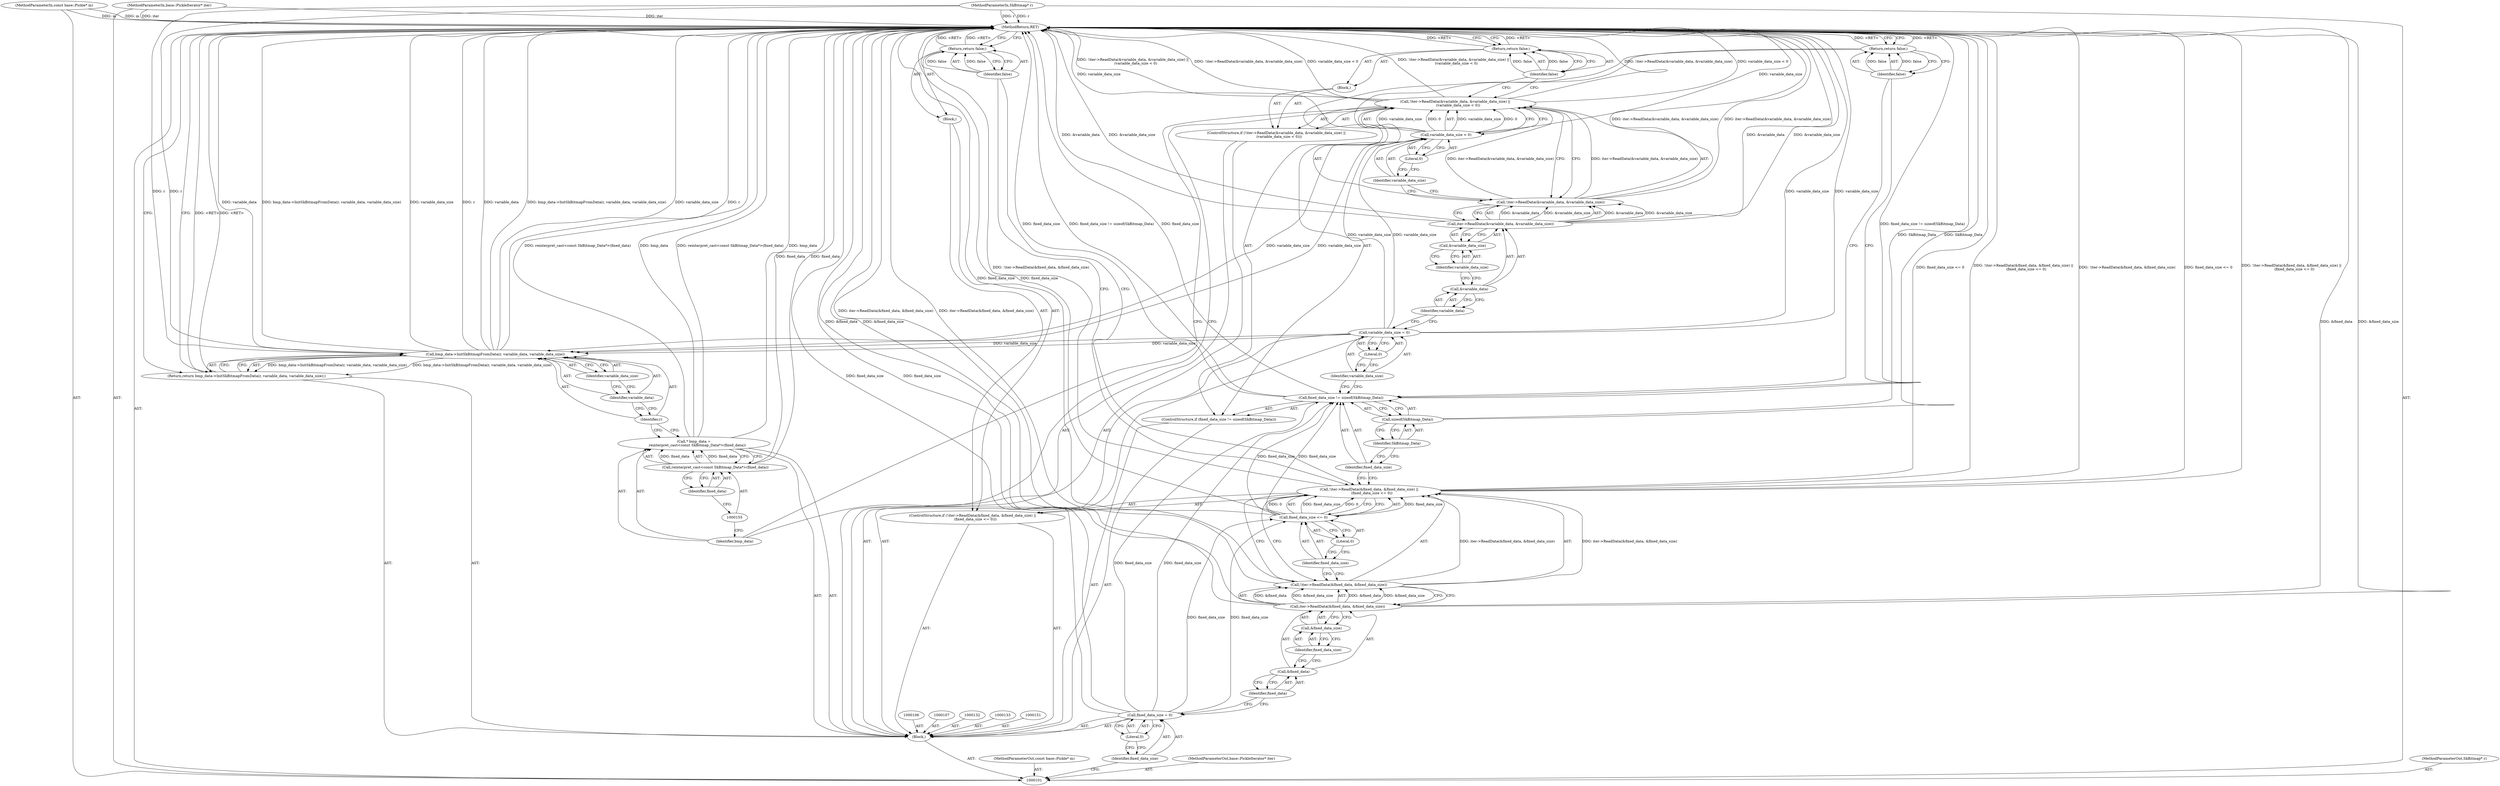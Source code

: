 digraph "1_Chrome_9fe6e9f89a1c78b8b38e806d35651a15858b053b_2" {
"1000162" [label="(MethodReturn,RET)"];
"1000102" [label="(MethodParameterIn,const base::Pickle* m)"];
"1000225" [label="(MethodParameterOut,const base::Pickle* m)"];
"1000125" [label="(ControlStructure,if (fixed_data_size != sizeof(SkBitmap_Data)))"];
"1000128" [label="(Call,sizeof(SkBitmap_Data))"];
"1000129" [label="(Identifier,SkBitmap_Data)"];
"1000126" [label="(Call,fixed_data_size != sizeof(SkBitmap_Data))"];
"1000127" [label="(Identifier,fixed_data_size)"];
"1000131" [label="(Identifier,false)"];
"1000130" [label="(Return,return false;)"];
"1000136" [label="(Literal,0)"];
"1000134" [label="(Call,variable_data_size = 0)"];
"1000135" [label="(Identifier,variable_data_size)"];
"1000137" [label="(ControlStructure,if (!iter->ReadData(&variable_data, &variable_data_size) ||\n     (variable_data_size < 0)))"];
"1000141" [label="(Call,&variable_data)"];
"1000142" [label="(Identifier,variable_data)"];
"1000143" [label="(Call,&variable_data_size)"];
"1000144" [label="(Identifier,variable_data_size)"];
"1000138" [label="(Call,!iter->ReadData(&variable_data, &variable_data_size) ||\n     (variable_data_size < 0))"];
"1000139" [label="(Call,!iter->ReadData(&variable_data, &variable_data_size))"];
"1000140" [label="(Call,iter->ReadData(&variable_data, &variable_data_size))"];
"1000147" [label="(Literal,0)"];
"1000148" [label="(Block,)"];
"1000145" [label="(Call,variable_data_size < 0)"];
"1000146" [label="(Identifier,variable_data_size)"];
"1000150" [label="(Identifier,false)"];
"1000149" [label="(Return,return false;)"];
"1000152" [label="(Call,* bmp_data =\n      reinterpret_cast<const SkBitmap_Data*>(fixed_data))"];
"1000153" [label="(Identifier,bmp_data)"];
"1000103" [label="(MethodParameterIn,base::PickleIterator* iter)"];
"1000226" [label="(MethodParameterOut,base::PickleIterator* iter)"];
"1000156" [label="(Identifier,fixed_data)"];
"1000154" [label="(Call,reinterpret_cast<const SkBitmap_Data*>(fixed_data))"];
"1000157" [label="(Return,return bmp_data->InitSkBitmapFromData(r, variable_data, variable_data_size);)"];
"1000159" [label="(Identifier,r)"];
"1000160" [label="(Identifier,variable_data)"];
"1000161" [label="(Identifier,variable_data_size)"];
"1000158" [label="(Call,bmp_data->InitSkBitmapFromData(r, variable_data, variable_data_size))"];
"1000104" [label="(MethodParameterIn,SkBitmap* r)"];
"1000227" [label="(MethodParameterOut,SkBitmap* r)"];
"1000105" [label="(Block,)"];
"1000110" [label="(Literal,0)"];
"1000108" [label="(Call,fixed_data_size = 0)"];
"1000109" [label="(Identifier,fixed_data_size)"];
"1000111" [label="(ControlStructure,if (!iter->ReadData(&fixed_data, &fixed_data_size) ||\n     (fixed_data_size <= 0)))"];
"1000115" [label="(Call,&fixed_data)"];
"1000116" [label="(Identifier,fixed_data)"];
"1000117" [label="(Call,&fixed_data_size)"];
"1000118" [label="(Identifier,fixed_data_size)"];
"1000112" [label="(Call,!iter->ReadData(&fixed_data, &fixed_data_size) ||\n     (fixed_data_size <= 0))"];
"1000113" [label="(Call,!iter->ReadData(&fixed_data, &fixed_data_size))"];
"1000114" [label="(Call,iter->ReadData(&fixed_data, &fixed_data_size))"];
"1000121" [label="(Literal,0)"];
"1000122" [label="(Block,)"];
"1000119" [label="(Call,fixed_data_size <= 0)"];
"1000120" [label="(Identifier,fixed_data_size)"];
"1000124" [label="(Identifier,false)"];
"1000123" [label="(Return,return false;)"];
"1000162" -> "1000101"  [label="AST: "];
"1000162" -> "1000123"  [label="CFG: "];
"1000162" -> "1000130"  [label="CFG: "];
"1000162" -> "1000149"  [label="CFG: "];
"1000162" -> "1000157"  [label="CFG: "];
"1000126" -> "1000162"  [label="DDG: fixed_data_size != sizeof(SkBitmap_Data)"];
"1000126" -> "1000162"  [label="DDG: fixed_data_size"];
"1000104" -> "1000162"  [label="DDG: r"];
"1000114" -> "1000162"  [label="DDG: &fixed_data"];
"1000114" -> "1000162"  [label="DDG: &fixed_data_size"];
"1000152" -> "1000162"  [label="DDG: reinterpret_cast<const SkBitmap_Data*>(fixed_data)"];
"1000152" -> "1000162"  [label="DDG: bmp_data"];
"1000112" -> "1000162"  [label="DDG: fixed_data_size <= 0"];
"1000112" -> "1000162"  [label="DDG: !iter->ReadData(&fixed_data, &fixed_data_size) ||\n     (fixed_data_size <= 0)"];
"1000112" -> "1000162"  [label="DDG: !iter->ReadData(&fixed_data, &fixed_data_size)"];
"1000145" -> "1000162"  [label="DDG: variable_data_size"];
"1000158" -> "1000162"  [label="DDG: variable_data_size"];
"1000158" -> "1000162"  [label="DDG: r"];
"1000158" -> "1000162"  [label="DDG: variable_data"];
"1000158" -> "1000162"  [label="DDG: bmp_data->InitSkBitmapFromData(r, variable_data, variable_data_size)"];
"1000108" -> "1000162"  [label="DDG: fixed_data_size"];
"1000113" -> "1000162"  [label="DDG: iter->ReadData(&fixed_data, &fixed_data_size)"];
"1000140" -> "1000162"  [label="DDG: &variable_data"];
"1000140" -> "1000162"  [label="DDG: &variable_data_size"];
"1000138" -> "1000162"  [label="DDG: !iter->ReadData(&variable_data, &variable_data_size)"];
"1000138" -> "1000162"  [label="DDG: variable_data_size < 0"];
"1000138" -> "1000162"  [label="DDG: !iter->ReadData(&variable_data, &variable_data_size) ||\n     (variable_data_size < 0)"];
"1000139" -> "1000162"  [label="DDG: iter->ReadData(&variable_data, &variable_data_size)"];
"1000128" -> "1000162"  [label="DDG: SkBitmap_Data"];
"1000103" -> "1000162"  [label="DDG: iter"];
"1000102" -> "1000162"  [label="DDG: m"];
"1000134" -> "1000162"  [label="DDG: variable_data_size"];
"1000119" -> "1000162"  [label="DDG: fixed_data_size"];
"1000154" -> "1000162"  [label="DDG: fixed_data"];
"1000149" -> "1000162"  [label="DDG: <RET>"];
"1000130" -> "1000162"  [label="DDG: <RET>"];
"1000157" -> "1000162"  [label="DDG: <RET>"];
"1000123" -> "1000162"  [label="DDG: <RET>"];
"1000102" -> "1000101"  [label="AST: "];
"1000102" -> "1000162"  [label="DDG: m"];
"1000225" -> "1000101"  [label="AST: "];
"1000125" -> "1000105"  [label="AST: "];
"1000126" -> "1000125"  [label="AST: "];
"1000130" -> "1000125"  [label="AST: "];
"1000128" -> "1000126"  [label="AST: "];
"1000128" -> "1000129"  [label="CFG: "];
"1000129" -> "1000128"  [label="AST: "];
"1000126" -> "1000128"  [label="CFG: "];
"1000128" -> "1000162"  [label="DDG: SkBitmap_Data"];
"1000129" -> "1000128"  [label="AST: "];
"1000129" -> "1000127"  [label="CFG: "];
"1000128" -> "1000129"  [label="CFG: "];
"1000126" -> "1000125"  [label="AST: "];
"1000126" -> "1000128"  [label="CFG: "];
"1000127" -> "1000126"  [label="AST: "];
"1000128" -> "1000126"  [label="AST: "];
"1000131" -> "1000126"  [label="CFG: "];
"1000135" -> "1000126"  [label="CFG: "];
"1000126" -> "1000162"  [label="DDG: fixed_data_size != sizeof(SkBitmap_Data)"];
"1000126" -> "1000162"  [label="DDG: fixed_data_size"];
"1000119" -> "1000126"  [label="DDG: fixed_data_size"];
"1000108" -> "1000126"  [label="DDG: fixed_data_size"];
"1000127" -> "1000126"  [label="AST: "];
"1000127" -> "1000112"  [label="CFG: "];
"1000129" -> "1000127"  [label="CFG: "];
"1000131" -> "1000130"  [label="AST: "];
"1000131" -> "1000126"  [label="CFG: "];
"1000130" -> "1000131"  [label="CFG: "];
"1000131" -> "1000130"  [label="DDG: false"];
"1000130" -> "1000125"  [label="AST: "];
"1000130" -> "1000131"  [label="CFG: "];
"1000131" -> "1000130"  [label="AST: "];
"1000162" -> "1000130"  [label="CFG: "];
"1000130" -> "1000162"  [label="DDG: <RET>"];
"1000131" -> "1000130"  [label="DDG: false"];
"1000136" -> "1000134"  [label="AST: "];
"1000136" -> "1000135"  [label="CFG: "];
"1000134" -> "1000136"  [label="CFG: "];
"1000134" -> "1000105"  [label="AST: "];
"1000134" -> "1000136"  [label="CFG: "];
"1000135" -> "1000134"  [label="AST: "];
"1000136" -> "1000134"  [label="AST: "];
"1000142" -> "1000134"  [label="CFG: "];
"1000134" -> "1000162"  [label="DDG: variable_data_size"];
"1000134" -> "1000145"  [label="DDG: variable_data_size"];
"1000134" -> "1000158"  [label="DDG: variable_data_size"];
"1000135" -> "1000134"  [label="AST: "];
"1000135" -> "1000126"  [label="CFG: "];
"1000136" -> "1000135"  [label="CFG: "];
"1000137" -> "1000105"  [label="AST: "];
"1000138" -> "1000137"  [label="AST: "];
"1000148" -> "1000137"  [label="AST: "];
"1000141" -> "1000140"  [label="AST: "];
"1000141" -> "1000142"  [label="CFG: "];
"1000142" -> "1000141"  [label="AST: "];
"1000144" -> "1000141"  [label="CFG: "];
"1000142" -> "1000141"  [label="AST: "];
"1000142" -> "1000134"  [label="CFG: "];
"1000141" -> "1000142"  [label="CFG: "];
"1000143" -> "1000140"  [label="AST: "];
"1000143" -> "1000144"  [label="CFG: "];
"1000144" -> "1000143"  [label="AST: "];
"1000140" -> "1000143"  [label="CFG: "];
"1000144" -> "1000143"  [label="AST: "];
"1000144" -> "1000141"  [label="CFG: "];
"1000143" -> "1000144"  [label="CFG: "];
"1000138" -> "1000137"  [label="AST: "];
"1000138" -> "1000139"  [label="CFG: "];
"1000138" -> "1000145"  [label="CFG: "];
"1000139" -> "1000138"  [label="AST: "];
"1000145" -> "1000138"  [label="AST: "];
"1000150" -> "1000138"  [label="CFG: "];
"1000153" -> "1000138"  [label="CFG: "];
"1000138" -> "1000162"  [label="DDG: !iter->ReadData(&variable_data, &variable_data_size)"];
"1000138" -> "1000162"  [label="DDG: variable_data_size < 0"];
"1000138" -> "1000162"  [label="DDG: !iter->ReadData(&variable_data, &variable_data_size) ||\n     (variable_data_size < 0)"];
"1000139" -> "1000138"  [label="DDG: iter->ReadData(&variable_data, &variable_data_size)"];
"1000145" -> "1000138"  [label="DDG: variable_data_size"];
"1000145" -> "1000138"  [label="DDG: 0"];
"1000139" -> "1000138"  [label="AST: "];
"1000139" -> "1000140"  [label="CFG: "];
"1000140" -> "1000139"  [label="AST: "];
"1000146" -> "1000139"  [label="CFG: "];
"1000138" -> "1000139"  [label="CFG: "];
"1000139" -> "1000162"  [label="DDG: iter->ReadData(&variable_data, &variable_data_size)"];
"1000139" -> "1000138"  [label="DDG: iter->ReadData(&variable_data, &variable_data_size)"];
"1000140" -> "1000139"  [label="DDG: &variable_data"];
"1000140" -> "1000139"  [label="DDG: &variable_data_size"];
"1000140" -> "1000139"  [label="AST: "];
"1000140" -> "1000143"  [label="CFG: "];
"1000141" -> "1000140"  [label="AST: "];
"1000143" -> "1000140"  [label="AST: "];
"1000139" -> "1000140"  [label="CFG: "];
"1000140" -> "1000162"  [label="DDG: &variable_data"];
"1000140" -> "1000162"  [label="DDG: &variable_data_size"];
"1000140" -> "1000139"  [label="DDG: &variable_data"];
"1000140" -> "1000139"  [label="DDG: &variable_data_size"];
"1000147" -> "1000145"  [label="AST: "];
"1000147" -> "1000146"  [label="CFG: "];
"1000145" -> "1000147"  [label="CFG: "];
"1000148" -> "1000137"  [label="AST: "];
"1000149" -> "1000148"  [label="AST: "];
"1000145" -> "1000138"  [label="AST: "];
"1000145" -> "1000147"  [label="CFG: "];
"1000146" -> "1000145"  [label="AST: "];
"1000147" -> "1000145"  [label="AST: "];
"1000138" -> "1000145"  [label="CFG: "];
"1000145" -> "1000162"  [label="DDG: variable_data_size"];
"1000145" -> "1000138"  [label="DDG: variable_data_size"];
"1000145" -> "1000138"  [label="DDG: 0"];
"1000134" -> "1000145"  [label="DDG: variable_data_size"];
"1000145" -> "1000158"  [label="DDG: variable_data_size"];
"1000146" -> "1000145"  [label="AST: "];
"1000146" -> "1000139"  [label="CFG: "];
"1000147" -> "1000146"  [label="CFG: "];
"1000150" -> "1000149"  [label="AST: "];
"1000150" -> "1000138"  [label="CFG: "];
"1000149" -> "1000150"  [label="CFG: "];
"1000150" -> "1000149"  [label="DDG: false"];
"1000149" -> "1000148"  [label="AST: "];
"1000149" -> "1000150"  [label="CFG: "];
"1000150" -> "1000149"  [label="AST: "];
"1000162" -> "1000149"  [label="CFG: "];
"1000149" -> "1000162"  [label="DDG: <RET>"];
"1000150" -> "1000149"  [label="DDG: false"];
"1000152" -> "1000105"  [label="AST: "];
"1000152" -> "1000154"  [label="CFG: "];
"1000153" -> "1000152"  [label="AST: "];
"1000154" -> "1000152"  [label="AST: "];
"1000159" -> "1000152"  [label="CFG: "];
"1000152" -> "1000162"  [label="DDG: reinterpret_cast<const SkBitmap_Data*>(fixed_data)"];
"1000152" -> "1000162"  [label="DDG: bmp_data"];
"1000154" -> "1000152"  [label="DDG: fixed_data"];
"1000153" -> "1000152"  [label="AST: "];
"1000153" -> "1000138"  [label="CFG: "];
"1000155" -> "1000153"  [label="CFG: "];
"1000103" -> "1000101"  [label="AST: "];
"1000103" -> "1000162"  [label="DDG: iter"];
"1000226" -> "1000101"  [label="AST: "];
"1000156" -> "1000154"  [label="AST: "];
"1000156" -> "1000155"  [label="CFG: "];
"1000154" -> "1000156"  [label="CFG: "];
"1000154" -> "1000152"  [label="AST: "];
"1000154" -> "1000156"  [label="CFG: "];
"1000155" -> "1000154"  [label="AST: "];
"1000156" -> "1000154"  [label="AST: "];
"1000152" -> "1000154"  [label="CFG: "];
"1000154" -> "1000162"  [label="DDG: fixed_data"];
"1000154" -> "1000152"  [label="DDG: fixed_data"];
"1000157" -> "1000105"  [label="AST: "];
"1000157" -> "1000158"  [label="CFG: "];
"1000158" -> "1000157"  [label="AST: "];
"1000162" -> "1000157"  [label="CFG: "];
"1000157" -> "1000162"  [label="DDG: <RET>"];
"1000158" -> "1000157"  [label="DDG: bmp_data->InitSkBitmapFromData(r, variable_data, variable_data_size)"];
"1000159" -> "1000158"  [label="AST: "];
"1000159" -> "1000152"  [label="CFG: "];
"1000160" -> "1000159"  [label="CFG: "];
"1000160" -> "1000158"  [label="AST: "];
"1000160" -> "1000159"  [label="CFG: "];
"1000161" -> "1000160"  [label="CFG: "];
"1000161" -> "1000158"  [label="AST: "];
"1000161" -> "1000160"  [label="CFG: "];
"1000158" -> "1000161"  [label="CFG: "];
"1000158" -> "1000157"  [label="AST: "];
"1000158" -> "1000161"  [label="CFG: "];
"1000159" -> "1000158"  [label="AST: "];
"1000160" -> "1000158"  [label="AST: "];
"1000161" -> "1000158"  [label="AST: "];
"1000157" -> "1000158"  [label="CFG: "];
"1000158" -> "1000162"  [label="DDG: variable_data_size"];
"1000158" -> "1000162"  [label="DDG: r"];
"1000158" -> "1000162"  [label="DDG: variable_data"];
"1000158" -> "1000162"  [label="DDG: bmp_data->InitSkBitmapFromData(r, variable_data, variable_data_size)"];
"1000158" -> "1000157"  [label="DDG: bmp_data->InitSkBitmapFromData(r, variable_data, variable_data_size)"];
"1000104" -> "1000158"  [label="DDG: r"];
"1000134" -> "1000158"  [label="DDG: variable_data_size"];
"1000145" -> "1000158"  [label="DDG: variable_data_size"];
"1000104" -> "1000101"  [label="AST: "];
"1000104" -> "1000162"  [label="DDG: r"];
"1000104" -> "1000158"  [label="DDG: r"];
"1000227" -> "1000101"  [label="AST: "];
"1000105" -> "1000101"  [label="AST: "];
"1000106" -> "1000105"  [label="AST: "];
"1000107" -> "1000105"  [label="AST: "];
"1000108" -> "1000105"  [label="AST: "];
"1000111" -> "1000105"  [label="AST: "];
"1000125" -> "1000105"  [label="AST: "];
"1000132" -> "1000105"  [label="AST: "];
"1000133" -> "1000105"  [label="AST: "];
"1000134" -> "1000105"  [label="AST: "];
"1000137" -> "1000105"  [label="AST: "];
"1000151" -> "1000105"  [label="AST: "];
"1000152" -> "1000105"  [label="AST: "];
"1000157" -> "1000105"  [label="AST: "];
"1000110" -> "1000108"  [label="AST: "];
"1000110" -> "1000109"  [label="CFG: "];
"1000108" -> "1000110"  [label="CFG: "];
"1000108" -> "1000105"  [label="AST: "];
"1000108" -> "1000110"  [label="CFG: "];
"1000109" -> "1000108"  [label="AST: "];
"1000110" -> "1000108"  [label="AST: "];
"1000116" -> "1000108"  [label="CFG: "];
"1000108" -> "1000162"  [label="DDG: fixed_data_size"];
"1000108" -> "1000119"  [label="DDG: fixed_data_size"];
"1000108" -> "1000126"  [label="DDG: fixed_data_size"];
"1000109" -> "1000108"  [label="AST: "];
"1000109" -> "1000101"  [label="CFG: "];
"1000110" -> "1000109"  [label="CFG: "];
"1000111" -> "1000105"  [label="AST: "];
"1000112" -> "1000111"  [label="AST: "];
"1000122" -> "1000111"  [label="AST: "];
"1000115" -> "1000114"  [label="AST: "];
"1000115" -> "1000116"  [label="CFG: "];
"1000116" -> "1000115"  [label="AST: "];
"1000118" -> "1000115"  [label="CFG: "];
"1000116" -> "1000115"  [label="AST: "];
"1000116" -> "1000108"  [label="CFG: "];
"1000115" -> "1000116"  [label="CFG: "];
"1000117" -> "1000114"  [label="AST: "];
"1000117" -> "1000118"  [label="CFG: "];
"1000118" -> "1000117"  [label="AST: "];
"1000114" -> "1000117"  [label="CFG: "];
"1000118" -> "1000117"  [label="AST: "];
"1000118" -> "1000115"  [label="CFG: "];
"1000117" -> "1000118"  [label="CFG: "];
"1000112" -> "1000111"  [label="AST: "];
"1000112" -> "1000113"  [label="CFG: "];
"1000112" -> "1000119"  [label="CFG: "];
"1000113" -> "1000112"  [label="AST: "];
"1000119" -> "1000112"  [label="AST: "];
"1000124" -> "1000112"  [label="CFG: "];
"1000127" -> "1000112"  [label="CFG: "];
"1000112" -> "1000162"  [label="DDG: fixed_data_size <= 0"];
"1000112" -> "1000162"  [label="DDG: !iter->ReadData(&fixed_data, &fixed_data_size) ||\n     (fixed_data_size <= 0)"];
"1000112" -> "1000162"  [label="DDG: !iter->ReadData(&fixed_data, &fixed_data_size)"];
"1000113" -> "1000112"  [label="DDG: iter->ReadData(&fixed_data, &fixed_data_size)"];
"1000119" -> "1000112"  [label="DDG: fixed_data_size"];
"1000119" -> "1000112"  [label="DDG: 0"];
"1000113" -> "1000112"  [label="AST: "];
"1000113" -> "1000114"  [label="CFG: "];
"1000114" -> "1000113"  [label="AST: "];
"1000120" -> "1000113"  [label="CFG: "];
"1000112" -> "1000113"  [label="CFG: "];
"1000113" -> "1000162"  [label="DDG: iter->ReadData(&fixed_data, &fixed_data_size)"];
"1000113" -> "1000112"  [label="DDG: iter->ReadData(&fixed_data, &fixed_data_size)"];
"1000114" -> "1000113"  [label="DDG: &fixed_data"];
"1000114" -> "1000113"  [label="DDG: &fixed_data_size"];
"1000114" -> "1000113"  [label="AST: "];
"1000114" -> "1000117"  [label="CFG: "];
"1000115" -> "1000114"  [label="AST: "];
"1000117" -> "1000114"  [label="AST: "];
"1000113" -> "1000114"  [label="CFG: "];
"1000114" -> "1000162"  [label="DDG: &fixed_data"];
"1000114" -> "1000162"  [label="DDG: &fixed_data_size"];
"1000114" -> "1000113"  [label="DDG: &fixed_data"];
"1000114" -> "1000113"  [label="DDG: &fixed_data_size"];
"1000121" -> "1000119"  [label="AST: "];
"1000121" -> "1000120"  [label="CFG: "];
"1000119" -> "1000121"  [label="CFG: "];
"1000122" -> "1000111"  [label="AST: "];
"1000123" -> "1000122"  [label="AST: "];
"1000119" -> "1000112"  [label="AST: "];
"1000119" -> "1000121"  [label="CFG: "];
"1000120" -> "1000119"  [label="AST: "];
"1000121" -> "1000119"  [label="AST: "];
"1000112" -> "1000119"  [label="CFG: "];
"1000119" -> "1000162"  [label="DDG: fixed_data_size"];
"1000119" -> "1000112"  [label="DDG: fixed_data_size"];
"1000119" -> "1000112"  [label="DDG: 0"];
"1000108" -> "1000119"  [label="DDG: fixed_data_size"];
"1000119" -> "1000126"  [label="DDG: fixed_data_size"];
"1000120" -> "1000119"  [label="AST: "];
"1000120" -> "1000113"  [label="CFG: "];
"1000121" -> "1000120"  [label="CFG: "];
"1000124" -> "1000123"  [label="AST: "];
"1000124" -> "1000112"  [label="CFG: "];
"1000123" -> "1000124"  [label="CFG: "];
"1000124" -> "1000123"  [label="DDG: false"];
"1000123" -> "1000122"  [label="AST: "];
"1000123" -> "1000124"  [label="CFG: "];
"1000124" -> "1000123"  [label="AST: "];
"1000162" -> "1000123"  [label="CFG: "];
"1000123" -> "1000162"  [label="DDG: <RET>"];
"1000124" -> "1000123"  [label="DDG: false"];
}
